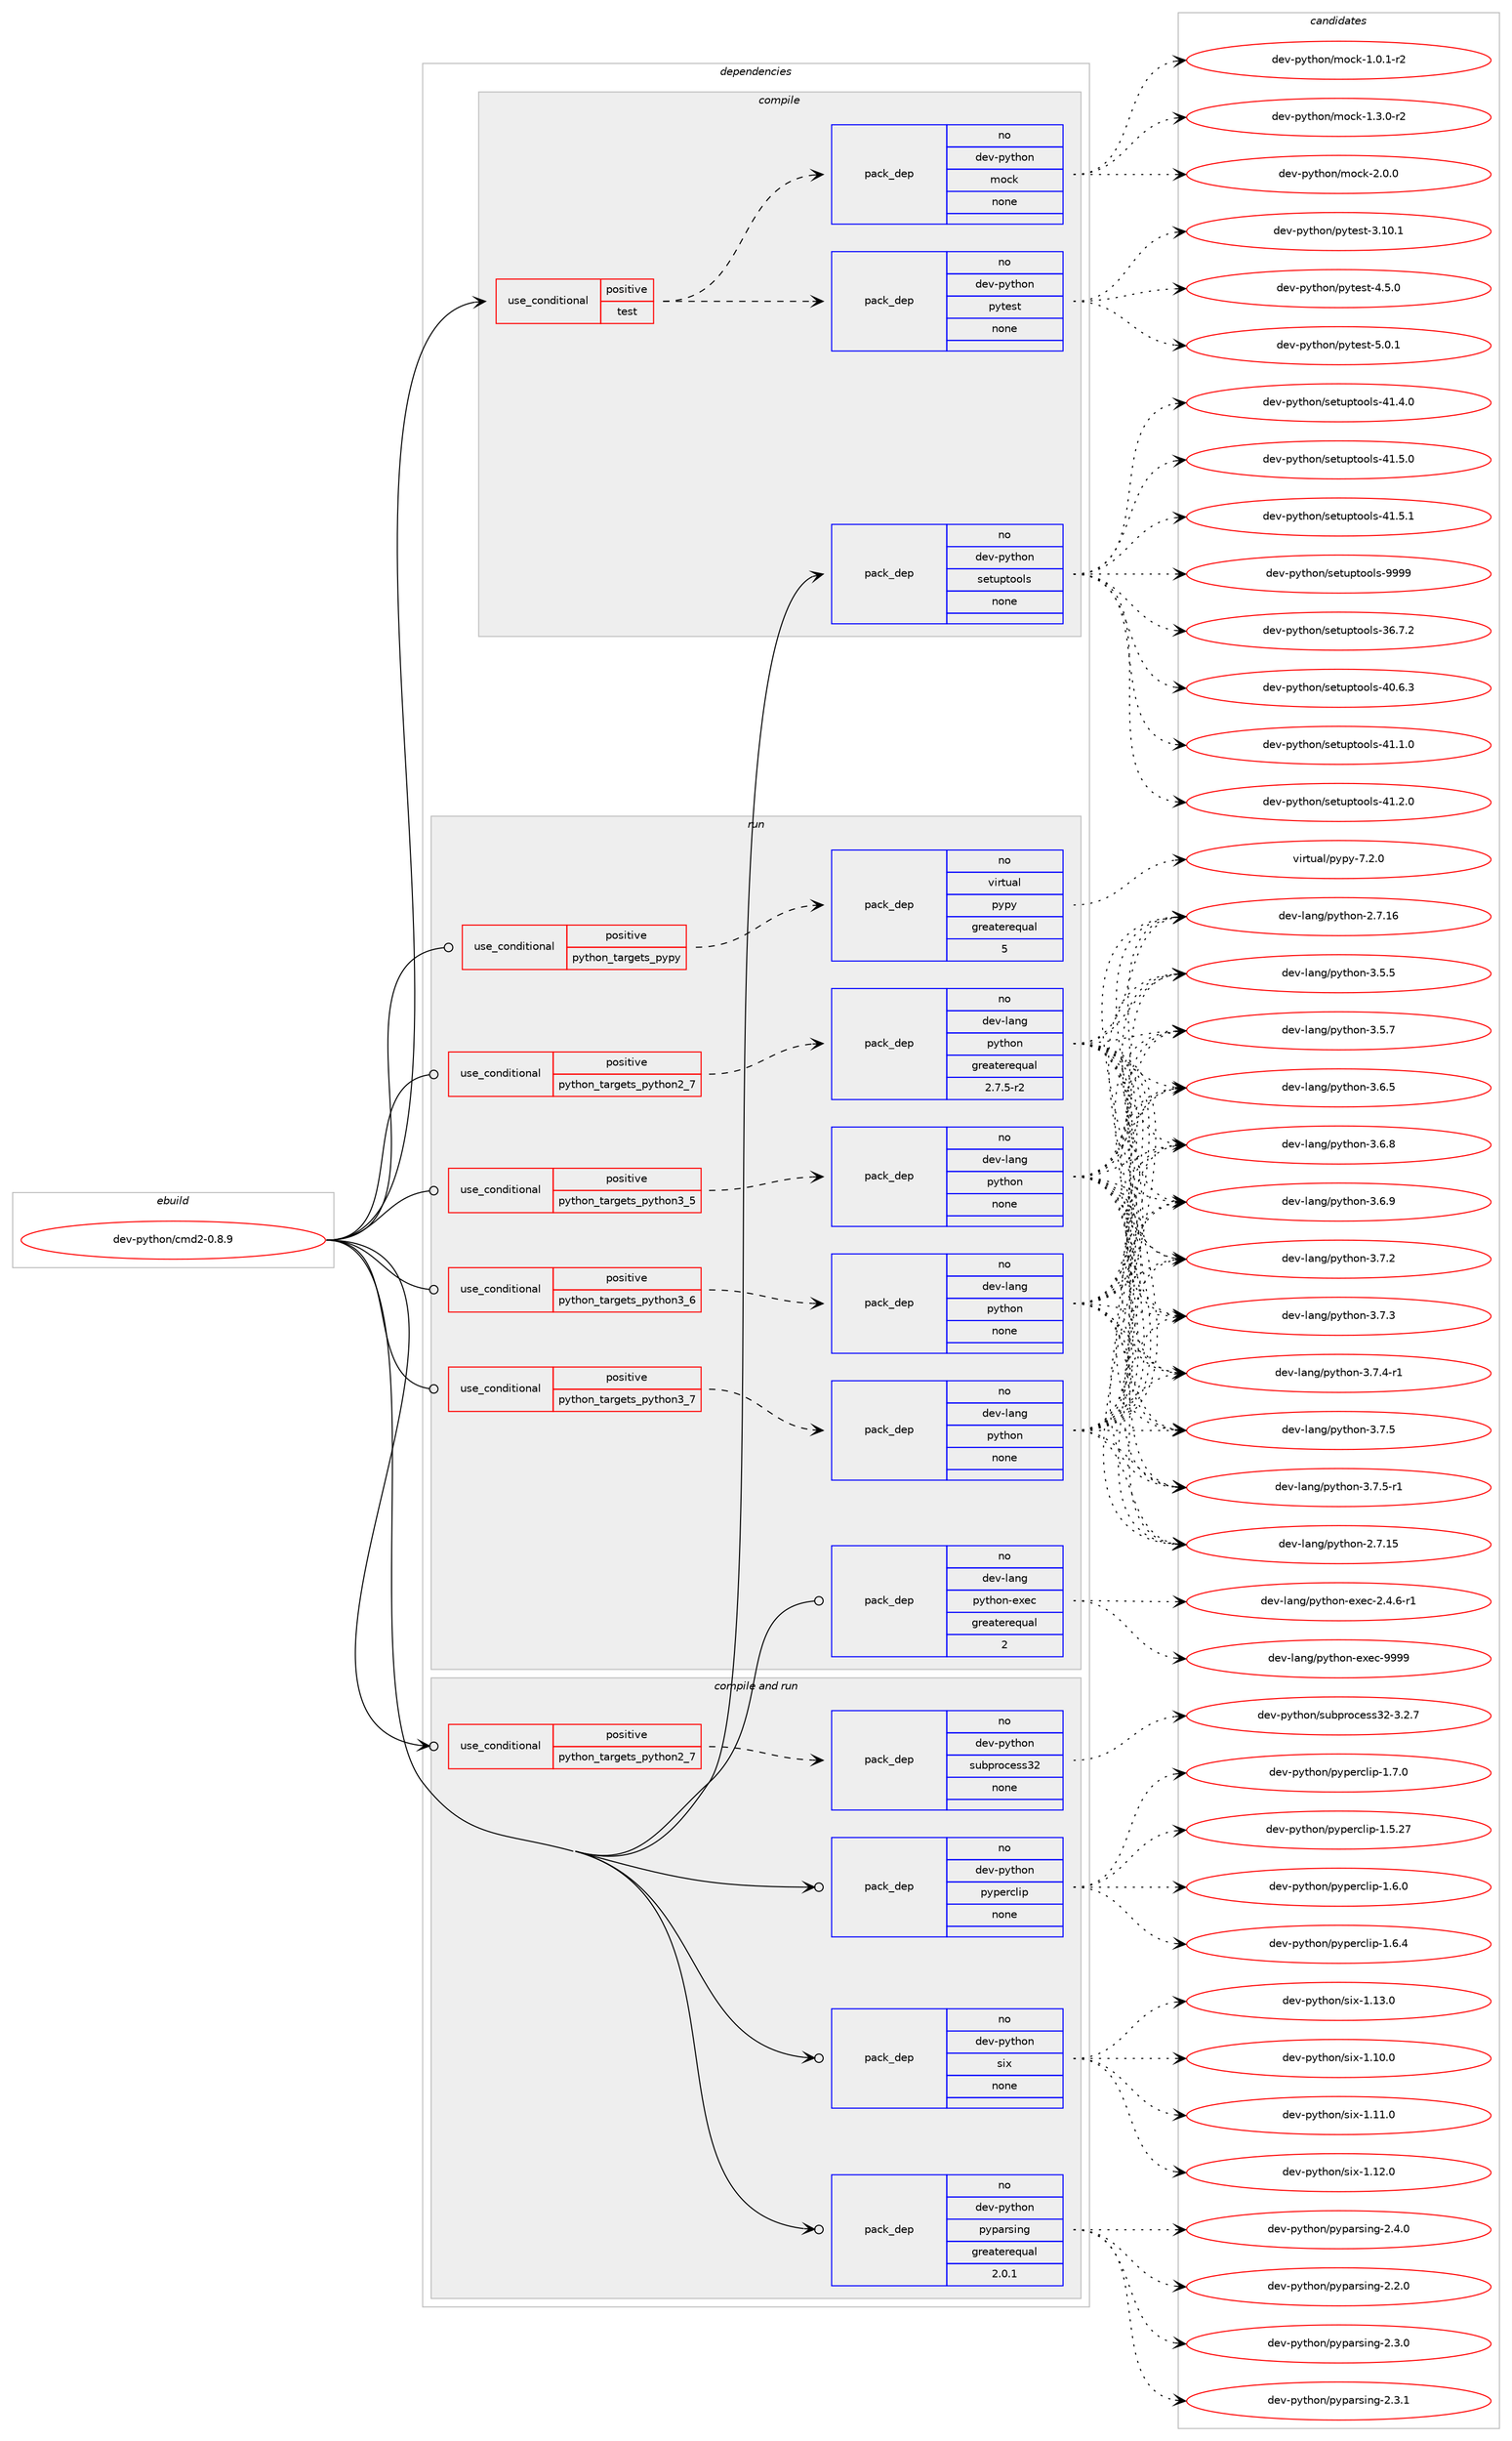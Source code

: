 digraph prolog {

# *************
# Graph options
# *************

newrank=true;
concentrate=true;
compound=true;
graph [rankdir=LR,fontname=Helvetica,fontsize=10,ranksep=1.5];#, ranksep=2.5, nodesep=0.2];
edge  [arrowhead=vee];
node  [fontname=Helvetica,fontsize=10];

# **********
# The ebuild
# **********

subgraph cluster_leftcol {
color=gray;
rank=same;
label=<<i>ebuild</i>>;
id [label="dev-python/cmd2-0.8.9", color=red, width=4, href="../dev-python/cmd2-0.8.9.svg"];
}

# ****************
# The dependencies
# ****************

subgraph cluster_midcol {
color=gray;
label=<<i>dependencies</i>>;
subgraph cluster_compile {
fillcolor="#eeeeee";
style=filled;
label=<<i>compile</i>>;
subgraph cond137680 {
dependency599372 [label=<<TABLE BORDER="0" CELLBORDER="1" CELLSPACING="0" CELLPADDING="4"><TR><TD ROWSPAN="3" CELLPADDING="10">use_conditional</TD></TR><TR><TD>positive</TD></TR><TR><TD>test</TD></TR></TABLE>>, shape=none, color=red];
subgraph pack449913 {
dependency599373 [label=<<TABLE BORDER="0" CELLBORDER="1" CELLSPACING="0" CELLPADDING="4" WIDTH="220"><TR><TD ROWSPAN="6" CELLPADDING="30">pack_dep</TD></TR><TR><TD WIDTH="110">no</TD></TR><TR><TD>dev-python</TD></TR><TR><TD>mock</TD></TR><TR><TD>none</TD></TR><TR><TD></TD></TR></TABLE>>, shape=none, color=blue];
}
dependency599372:e -> dependency599373:w [weight=20,style="dashed",arrowhead="vee"];
subgraph pack449914 {
dependency599374 [label=<<TABLE BORDER="0" CELLBORDER="1" CELLSPACING="0" CELLPADDING="4" WIDTH="220"><TR><TD ROWSPAN="6" CELLPADDING="30">pack_dep</TD></TR><TR><TD WIDTH="110">no</TD></TR><TR><TD>dev-python</TD></TR><TR><TD>pytest</TD></TR><TR><TD>none</TD></TR><TR><TD></TD></TR></TABLE>>, shape=none, color=blue];
}
dependency599372:e -> dependency599374:w [weight=20,style="dashed",arrowhead="vee"];
}
id:e -> dependency599372:w [weight=20,style="solid",arrowhead="vee"];
subgraph pack449915 {
dependency599375 [label=<<TABLE BORDER="0" CELLBORDER="1" CELLSPACING="0" CELLPADDING="4" WIDTH="220"><TR><TD ROWSPAN="6" CELLPADDING="30">pack_dep</TD></TR><TR><TD WIDTH="110">no</TD></TR><TR><TD>dev-python</TD></TR><TR><TD>setuptools</TD></TR><TR><TD>none</TD></TR><TR><TD></TD></TR></TABLE>>, shape=none, color=blue];
}
id:e -> dependency599375:w [weight=20,style="solid",arrowhead="vee"];
}
subgraph cluster_compileandrun {
fillcolor="#eeeeee";
style=filled;
label=<<i>compile and run</i>>;
subgraph cond137681 {
dependency599376 [label=<<TABLE BORDER="0" CELLBORDER="1" CELLSPACING="0" CELLPADDING="4"><TR><TD ROWSPAN="3" CELLPADDING="10">use_conditional</TD></TR><TR><TD>positive</TD></TR><TR><TD>python_targets_python2_7</TD></TR></TABLE>>, shape=none, color=red];
subgraph pack449916 {
dependency599377 [label=<<TABLE BORDER="0" CELLBORDER="1" CELLSPACING="0" CELLPADDING="4" WIDTH="220"><TR><TD ROWSPAN="6" CELLPADDING="30">pack_dep</TD></TR><TR><TD WIDTH="110">no</TD></TR><TR><TD>dev-python</TD></TR><TR><TD>subprocess32</TD></TR><TR><TD>none</TD></TR><TR><TD></TD></TR></TABLE>>, shape=none, color=blue];
}
dependency599376:e -> dependency599377:w [weight=20,style="dashed",arrowhead="vee"];
}
id:e -> dependency599376:w [weight=20,style="solid",arrowhead="odotvee"];
subgraph pack449917 {
dependency599378 [label=<<TABLE BORDER="0" CELLBORDER="1" CELLSPACING="0" CELLPADDING="4" WIDTH="220"><TR><TD ROWSPAN="6" CELLPADDING="30">pack_dep</TD></TR><TR><TD WIDTH="110">no</TD></TR><TR><TD>dev-python</TD></TR><TR><TD>pyparsing</TD></TR><TR><TD>greaterequal</TD></TR><TR><TD>2.0.1</TD></TR></TABLE>>, shape=none, color=blue];
}
id:e -> dependency599378:w [weight=20,style="solid",arrowhead="odotvee"];
subgraph pack449918 {
dependency599379 [label=<<TABLE BORDER="0" CELLBORDER="1" CELLSPACING="0" CELLPADDING="4" WIDTH="220"><TR><TD ROWSPAN="6" CELLPADDING="30">pack_dep</TD></TR><TR><TD WIDTH="110">no</TD></TR><TR><TD>dev-python</TD></TR><TR><TD>pyperclip</TD></TR><TR><TD>none</TD></TR><TR><TD></TD></TR></TABLE>>, shape=none, color=blue];
}
id:e -> dependency599379:w [weight=20,style="solid",arrowhead="odotvee"];
subgraph pack449919 {
dependency599380 [label=<<TABLE BORDER="0" CELLBORDER="1" CELLSPACING="0" CELLPADDING="4" WIDTH="220"><TR><TD ROWSPAN="6" CELLPADDING="30">pack_dep</TD></TR><TR><TD WIDTH="110">no</TD></TR><TR><TD>dev-python</TD></TR><TR><TD>six</TD></TR><TR><TD>none</TD></TR><TR><TD></TD></TR></TABLE>>, shape=none, color=blue];
}
id:e -> dependency599380:w [weight=20,style="solid",arrowhead="odotvee"];
}
subgraph cluster_run {
fillcolor="#eeeeee";
style=filled;
label=<<i>run</i>>;
subgraph cond137682 {
dependency599381 [label=<<TABLE BORDER="0" CELLBORDER="1" CELLSPACING="0" CELLPADDING="4"><TR><TD ROWSPAN="3" CELLPADDING="10">use_conditional</TD></TR><TR><TD>positive</TD></TR><TR><TD>python_targets_pypy</TD></TR></TABLE>>, shape=none, color=red];
subgraph pack449920 {
dependency599382 [label=<<TABLE BORDER="0" CELLBORDER="1" CELLSPACING="0" CELLPADDING="4" WIDTH="220"><TR><TD ROWSPAN="6" CELLPADDING="30">pack_dep</TD></TR><TR><TD WIDTH="110">no</TD></TR><TR><TD>virtual</TD></TR><TR><TD>pypy</TD></TR><TR><TD>greaterequal</TD></TR><TR><TD>5</TD></TR></TABLE>>, shape=none, color=blue];
}
dependency599381:e -> dependency599382:w [weight=20,style="dashed",arrowhead="vee"];
}
id:e -> dependency599381:w [weight=20,style="solid",arrowhead="odot"];
subgraph cond137683 {
dependency599383 [label=<<TABLE BORDER="0" CELLBORDER="1" CELLSPACING="0" CELLPADDING="4"><TR><TD ROWSPAN="3" CELLPADDING="10">use_conditional</TD></TR><TR><TD>positive</TD></TR><TR><TD>python_targets_python2_7</TD></TR></TABLE>>, shape=none, color=red];
subgraph pack449921 {
dependency599384 [label=<<TABLE BORDER="0" CELLBORDER="1" CELLSPACING="0" CELLPADDING="4" WIDTH="220"><TR><TD ROWSPAN="6" CELLPADDING="30">pack_dep</TD></TR><TR><TD WIDTH="110">no</TD></TR><TR><TD>dev-lang</TD></TR><TR><TD>python</TD></TR><TR><TD>greaterequal</TD></TR><TR><TD>2.7.5-r2</TD></TR></TABLE>>, shape=none, color=blue];
}
dependency599383:e -> dependency599384:w [weight=20,style="dashed",arrowhead="vee"];
}
id:e -> dependency599383:w [weight=20,style="solid",arrowhead="odot"];
subgraph cond137684 {
dependency599385 [label=<<TABLE BORDER="0" CELLBORDER="1" CELLSPACING="0" CELLPADDING="4"><TR><TD ROWSPAN="3" CELLPADDING="10">use_conditional</TD></TR><TR><TD>positive</TD></TR><TR><TD>python_targets_python3_5</TD></TR></TABLE>>, shape=none, color=red];
subgraph pack449922 {
dependency599386 [label=<<TABLE BORDER="0" CELLBORDER="1" CELLSPACING="0" CELLPADDING="4" WIDTH="220"><TR><TD ROWSPAN="6" CELLPADDING="30">pack_dep</TD></TR><TR><TD WIDTH="110">no</TD></TR><TR><TD>dev-lang</TD></TR><TR><TD>python</TD></TR><TR><TD>none</TD></TR><TR><TD></TD></TR></TABLE>>, shape=none, color=blue];
}
dependency599385:e -> dependency599386:w [weight=20,style="dashed",arrowhead="vee"];
}
id:e -> dependency599385:w [weight=20,style="solid",arrowhead="odot"];
subgraph cond137685 {
dependency599387 [label=<<TABLE BORDER="0" CELLBORDER="1" CELLSPACING="0" CELLPADDING="4"><TR><TD ROWSPAN="3" CELLPADDING="10">use_conditional</TD></TR><TR><TD>positive</TD></TR><TR><TD>python_targets_python3_6</TD></TR></TABLE>>, shape=none, color=red];
subgraph pack449923 {
dependency599388 [label=<<TABLE BORDER="0" CELLBORDER="1" CELLSPACING="0" CELLPADDING="4" WIDTH="220"><TR><TD ROWSPAN="6" CELLPADDING="30">pack_dep</TD></TR><TR><TD WIDTH="110">no</TD></TR><TR><TD>dev-lang</TD></TR><TR><TD>python</TD></TR><TR><TD>none</TD></TR><TR><TD></TD></TR></TABLE>>, shape=none, color=blue];
}
dependency599387:e -> dependency599388:w [weight=20,style="dashed",arrowhead="vee"];
}
id:e -> dependency599387:w [weight=20,style="solid",arrowhead="odot"];
subgraph cond137686 {
dependency599389 [label=<<TABLE BORDER="0" CELLBORDER="1" CELLSPACING="0" CELLPADDING="4"><TR><TD ROWSPAN="3" CELLPADDING="10">use_conditional</TD></TR><TR><TD>positive</TD></TR><TR><TD>python_targets_python3_7</TD></TR></TABLE>>, shape=none, color=red];
subgraph pack449924 {
dependency599390 [label=<<TABLE BORDER="0" CELLBORDER="1" CELLSPACING="0" CELLPADDING="4" WIDTH="220"><TR><TD ROWSPAN="6" CELLPADDING="30">pack_dep</TD></TR><TR><TD WIDTH="110">no</TD></TR><TR><TD>dev-lang</TD></TR><TR><TD>python</TD></TR><TR><TD>none</TD></TR><TR><TD></TD></TR></TABLE>>, shape=none, color=blue];
}
dependency599389:e -> dependency599390:w [weight=20,style="dashed",arrowhead="vee"];
}
id:e -> dependency599389:w [weight=20,style="solid",arrowhead="odot"];
subgraph pack449925 {
dependency599391 [label=<<TABLE BORDER="0" CELLBORDER="1" CELLSPACING="0" CELLPADDING="4" WIDTH="220"><TR><TD ROWSPAN="6" CELLPADDING="30">pack_dep</TD></TR><TR><TD WIDTH="110">no</TD></TR><TR><TD>dev-lang</TD></TR><TR><TD>python-exec</TD></TR><TR><TD>greaterequal</TD></TR><TR><TD>2</TD></TR></TABLE>>, shape=none, color=blue];
}
id:e -> dependency599391:w [weight=20,style="solid",arrowhead="odot"];
}
}

# **************
# The candidates
# **************

subgraph cluster_choices {
rank=same;
color=gray;
label=<<i>candidates</i>>;

subgraph choice449913 {
color=black;
nodesep=1;
choice1001011184511212111610411111047109111991074549464846494511450 [label="dev-python/mock-1.0.1-r2", color=red, width=4,href="../dev-python/mock-1.0.1-r2.svg"];
choice1001011184511212111610411111047109111991074549465146484511450 [label="dev-python/mock-1.3.0-r2", color=red, width=4,href="../dev-python/mock-1.3.0-r2.svg"];
choice100101118451121211161041111104710911199107455046484648 [label="dev-python/mock-2.0.0", color=red, width=4,href="../dev-python/mock-2.0.0.svg"];
dependency599373:e -> choice1001011184511212111610411111047109111991074549464846494511450:w [style=dotted,weight="100"];
dependency599373:e -> choice1001011184511212111610411111047109111991074549465146484511450:w [style=dotted,weight="100"];
dependency599373:e -> choice100101118451121211161041111104710911199107455046484648:w [style=dotted,weight="100"];
}
subgraph choice449914 {
color=black;
nodesep=1;
choice100101118451121211161041111104711212111610111511645514649484649 [label="dev-python/pytest-3.10.1", color=red, width=4,href="../dev-python/pytest-3.10.1.svg"];
choice1001011184511212111610411111047112121116101115116455246534648 [label="dev-python/pytest-4.5.0", color=red, width=4,href="../dev-python/pytest-4.5.0.svg"];
choice1001011184511212111610411111047112121116101115116455346484649 [label="dev-python/pytest-5.0.1", color=red, width=4,href="../dev-python/pytest-5.0.1.svg"];
dependency599374:e -> choice100101118451121211161041111104711212111610111511645514649484649:w [style=dotted,weight="100"];
dependency599374:e -> choice1001011184511212111610411111047112121116101115116455246534648:w [style=dotted,weight="100"];
dependency599374:e -> choice1001011184511212111610411111047112121116101115116455346484649:w [style=dotted,weight="100"];
}
subgraph choice449915 {
color=black;
nodesep=1;
choice100101118451121211161041111104711510111611711211611111110811545515446554650 [label="dev-python/setuptools-36.7.2", color=red, width=4,href="../dev-python/setuptools-36.7.2.svg"];
choice100101118451121211161041111104711510111611711211611111110811545524846544651 [label="dev-python/setuptools-40.6.3", color=red, width=4,href="../dev-python/setuptools-40.6.3.svg"];
choice100101118451121211161041111104711510111611711211611111110811545524946494648 [label="dev-python/setuptools-41.1.0", color=red, width=4,href="../dev-python/setuptools-41.1.0.svg"];
choice100101118451121211161041111104711510111611711211611111110811545524946504648 [label="dev-python/setuptools-41.2.0", color=red, width=4,href="../dev-python/setuptools-41.2.0.svg"];
choice100101118451121211161041111104711510111611711211611111110811545524946524648 [label="dev-python/setuptools-41.4.0", color=red, width=4,href="../dev-python/setuptools-41.4.0.svg"];
choice100101118451121211161041111104711510111611711211611111110811545524946534648 [label="dev-python/setuptools-41.5.0", color=red, width=4,href="../dev-python/setuptools-41.5.0.svg"];
choice100101118451121211161041111104711510111611711211611111110811545524946534649 [label="dev-python/setuptools-41.5.1", color=red, width=4,href="../dev-python/setuptools-41.5.1.svg"];
choice10010111845112121116104111110471151011161171121161111111081154557575757 [label="dev-python/setuptools-9999", color=red, width=4,href="../dev-python/setuptools-9999.svg"];
dependency599375:e -> choice100101118451121211161041111104711510111611711211611111110811545515446554650:w [style=dotted,weight="100"];
dependency599375:e -> choice100101118451121211161041111104711510111611711211611111110811545524846544651:w [style=dotted,weight="100"];
dependency599375:e -> choice100101118451121211161041111104711510111611711211611111110811545524946494648:w [style=dotted,weight="100"];
dependency599375:e -> choice100101118451121211161041111104711510111611711211611111110811545524946504648:w [style=dotted,weight="100"];
dependency599375:e -> choice100101118451121211161041111104711510111611711211611111110811545524946524648:w [style=dotted,weight="100"];
dependency599375:e -> choice100101118451121211161041111104711510111611711211611111110811545524946534648:w [style=dotted,weight="100"];
dependency599375:e -> choice100101118451121211161041111104711510111611711211611111110811545524946534649:w [style=dotted,weight="100"];
dependency599375:e -> choice10010111845112121116104111110471151011161171121161111111081154557575757:w [style=dotted,weight="100"];
}
subgraph choice449916 {
color=black;
nodesep=1;
choice100101118451121211161041111104711511798112114111991011151155150455146504655 [label="dev-python/subprocess32-3.2.7", color=red, width=4,href="../dev-python/subprocess32-3.2.7.svg"];
dependency599377:e -> choice100101118451121211161041111104711511798112114111991011151155150455146504655:w [style=dotted,weight="100"];
}
subgraph choice449917 {
color=black;
nodesep=1;
choice100101118451121211161041111104711212111297114115105110103455046504648 [label="dev-python/pyparsing-2.2.0", color=red, width=4,href="../dev-python/pyparsing-2.2.0.svg"];
choice100101118451121211161041111104711212111297114115105110103455046514648 [label="dev-python/pyparsing-2.3.0", color=red, width=4,href="../dev-python/pyparsing-2.3.0.svg"];
choice100101118451121211161041111104711212111297114115105110103455046514649 [label="dev-python/pyparsing-2.3.1", color=red, width=4,href="../dev-python/pyparsing-2.3.1.svg"];
choice100101118451121211161041111104711212111297114115105110103455046524648 [label="dev-python/pyparsing-2.4.0", color=red, width=4,href="../dev-python/pyparsing-2.4.0.svg"];
dependency599378:e -> choice100101118451121211161041111104711212111297114115105110103455046504648:w [style=dotted,weight="100"];
dependency599378:e -> choice100101118451121211161041111104711212111297114115105110103455046514648:w [style=dotted,weight="100"];
dependency599378:e -> choice100101118451121211161041111104711212111297114115105110103455046514649:w [style=dotted,weight="100"];
dependency599378:e -> choice100101118451121211161041111104711212111297114115105110103455046524648:w [style=dotted,weight="100"];
}
subgraph choice449918 {
color=black;
nodesep=1;
choice10010111845112121116104111110471121211121011149910810511245494653465055 [label="dev-python/pyperclip-1.5.27", color=red, width=4,href="../dev-python/pyperclip-1.5.27.svg"];
choice100101118451121211161041111104711212111210111499108105112454946544648 [label="dev-python/pyperclip-1.6.0", color=red, width=4,href="../dev-python/pyperclip-1.6.0.svg"];
choice100101118451121211161041111104711212111210111499108105112454946544652 [label="dev-python/pyperclip-1.6.4", color=red, width=4,href="../dev-python/pyperclip-1.6.4.svg"];
choice100101118451121211161041111104711212111210111499108105112454946554648 [label="dev-python/pyperclip-1.7.0", color=red, width=4,href="../dev-python/pyperclip-1.7.0.svg"];
dependency599379:e -> choice10010111845112121116104111110471121211121011149910810511245494653465055:w [style=dotted,weight="100"];
dependency599379:e -> choice100101118451121211161041111104711212111210111499108105112454946544648:w [style=dotted,weight="100"];
dependency599379:e -> choice100101118451121211161041111104711212111210111499108105112454946544652:w [style=dotted,weight="100"];
dependency599379:e -> choice100101118451121211161041111104711212111210111499108105112454946554648:w [style=dotted,weight="100"];
}
subgraph choice449919 {
color=black;
nodesep=1;
choice100101118451121211161041111104711510512045494649484648 [label="dev-python/six-1.10.0", color=red, width=4,href="../dev-python/six-1.10.0.svg"];
choice100101118451121211161041111104711510512045494649494648 [label="dev-python/six-1.11.0", color=red, width=4,href="../dev-python/six-1.11.0.svg"];
choice100101118451121211161041111104711510512045494649504648 [label="dev-python/six-1.12.0", color=red, width=4,href="../dev-python/six-1.12.0.svg"];
choice100101118451121211161041111104711510512045494649514648 [label="dev-python/six-1.13.0", color=red, width=4,href="../dev-python/six-1.13.0.svg"];
dependency599380:e -> choice100101118451121211161041111104711510512045494649484648:w [style=dotted,weight="100"];
dependency599380:e -> choice100101118451121211161041111104711510512045494649494648:w [style=dotted,weight="100"];
dependency599380:e -> choice100101118451121211161041111104711510512045494649504648:w [style=dotted,weight="100"];
dependency599380:e -> choice100101118451121211161041111104711510512045494649514648:w [style=dotted,weight="100"];
}
subgraph choice449920 {
color=black;
nodesep=1;
choice1181051141161179710847112121112121455546504648 [label="virtual/pypy-7.2.0", color=red, width=4,href="../virtual/pypy-7.2.0.svg"];
dependency599382:e -> choice1181051141161179710847112121112121455546504648:w [style=dotted,weight="100"];
}
subgraph choice449921 {
color=black;
nodesep=1;
choice10010111845108971101034711212111610411111045504655464953 [label="dev-lang/python-2.7.15", color=red, width=4,href="../dev-lang/python-2.7.15.svg"];
choice10010111845108971101034711212111610411111045504655464954 [label="dev-lang/python-2.7.16", color=red, width=4,href="../dev-lang/python-2.7.16.svg"];
choice100101118451089711010347112121116104111110455146534653 [label="dev-lang/python-3.5.5", color=red, width=4,href="../dev-lang/python-3.5.5.svg"];
choice100101118451089711010347112121116104111110455146534655 [label="dev-lang/python-3.5.7", color=red, width=4,href="../dev-lang/python-3.5.7.svg"];
choice100101118451089711010347112121116104111110455146544653 [label="dev-lang/python-3.6.5", color=red, width=4,href="../dev-lang/python-3.6.5.svg"];
choice100101118451089711010347112121116104111110455146544656 [label="dev-lang/python-3.6.8", color=red, width=4,href="../dev-lang/python-3.6.8.svg"];
choice100101118451089711010347112121116104111110455146544657 [label="dev-lang/python-3.6.9", color=red, width=4,href="../dev-lang/python-3.6.9.svg"];
choice100101118451089711010347112121116104111110455146554650 [label="dev-lang/python-3.7.2", color=red, width=4,href="../dev-lang/python-3.7.2.svg"];
choice100101118451089711010347112121116104111110455146554651 [label="dev-lang/python-3.7.3", color=red, width=4,href="../dev-lang/python-3.7.3.svg"];
choice1001011184510897110103471121211161041111104551465546524511449 [label="dev-lang/python-3.7.4-r1", color=red, width=4,href="../dev-lang/python-3.7.4-r1.svg"];
choice100101118451089711010347112121116104111110455146554653 [label="dev-lang/python-3.7.5", color=red, width=4,href="../dev-lang/python-3.7.5.svg"];
choice1001011184510897110103471121211161041111104551465546534511449 [label="dev-lang/python-3.7.5-r1", color=red, width=4,href="../dev-lang/python-3.7.5-r1.svg"];
dependency599384:e -> choice10010111845108971101034711212111610411111045504655464953:w [style=dotted,weight="100"];
dependency599384:e -> choice10010111845108971101034711212111610411111045504655464954:w [style=dotted,weight="100"];
dependency599384:e -> choice100101118451089711010347112121116104111110455146534653:w [style=dotted,weight="100"];
dependency599384:e -> choice100101118451089711010347112121116104111110455146534655:w [style=dotted,weight="100"];
dependency599384:e -> choice100101118451089711010347112121116104111110455146544653:w [style=dotted,weight="100"];
dependency599384:e -> choice100101118451089711010347112121116104111110455146544656:w [style=dotted,weight="100"];
dependency599384:e -> choice100101118451089711010347112121116104111110455146544657:w [style=dotted,weight="100"];
dependency599384:e -> choice100101118451089711010347112121116104111110455146554650:w [style=dotted,weight="100"];
dependency599384:e -> choice100101118451089711010347112121116104111110455146554651:w [style=dotted,weight="100"];
dependency599384:e -> choice1001011184510897110103471121211161041111104551465546524511449:w [style=dotted,weight="100"];
dependency599384:e -> choice100101118451089711010347112121116104111110455146554653:w [style=dotted,weight="100"];
dependency599384:e -> choice1001011184510897110103471121211161041111104551465546534511449:w [style=dotted,weight="100"];
}
subgraph choice449922 {
color=black;
nodesep=1;
choice10010111845108971101034711212111610411111045504655464953 [label="dev-lang/python-2.7.15", color=red, width=4,href="../dev-lang/python-2.7.15.svg"];
choice10010111845108971101034711212111610411111045504655464954 [label="dev-lang/python-2.7.16", color=red, width=4,href="../dev-lang/python-2.7.16.svg"];
choice100101118451089711010347112121116104111110455146534653 [label="dev-lang/python-3.5.5", color=red, width=4,href="../dev-lang/python-3.5.5.svg"];
choice100101118451089711010347112121116104111110455146534655 [label="dev-lang/python-3.5.7", color=red, width=4,href="../dev-lang/python-3.5.7.svg"];
choice100101118451089711010347112121116104111110455146544653 [label="dev-lang/python-3.6.5", color=red, width=4,href="../dev-lang/python-3.6.5.svg"];
choice100101118451089711010347112121116104111110455146544656 [label="dev-lang/python-3.6.8", color=red, width=4,href="../dev-lang/python-3.6.8.svg"];
choice100101118451089711010347112121116104111110455146544657 [label="dev-lang/python-3.6.9", color=red, width=4,href="../dev-lang/python-3.6.9.svg"];
choice100101118451089711010347112121116104111110455146554650 [label="dev-lang/python-3.7.2", color=red, width=4,href="../dev-lang/python-3.7.2.svg"];
choice100101118451089711010347112121116104111110455146554651 [label="dev-lang/python-3.7.3", color=red, width=4,href="../dev-lang/python-3.7.3.svg"];
choice1001011184510897110103471121211161041111104551465546524511449 [label="dev-lang/python-3.7.4-r1", color=red, width=4,href="../dev-lang/python-3.7.4-r1.svg"];
choice100101118451089711010347112121116104111110455146554653 [label="dev-lang/python-3.7.5", color=red, width=4,href="../dev-lang/python-3.7.5.svg"];
choice1001011184510897110103471121211161041111104551465546534511449 [label="dev-lang/python-3.7.5-r1", color=red, width=4,href="../dev-lang/python-3.7.5-r1.svg"];
dependency599386:e -> choice10010111845108971101034711212111610411111045504655464953:w [style=dotted,weight="100"];
dependency599386:e -> choice10010111845108971101034711212111610411111045504655464954:w [style=dotted,weight="100"];
dependency599386:e -> choice100101118451089711010347112121116104111110455146534653:w [style=dotted,weight="100"];
dependency599386:e -> choice100101118451089711010347112121116104111110455146534655:w [style=dotted,weight="100"];
dependency599386:e -> choice100101118451089711010347112121116104111110455146544653:w [style=dotted,weight="100"];
dependency599386:e -> choice100101118451089711010347112121116104111110455146544656:w [style=dotted,weight="100"];
dependency599386:e -> choice100101118451089711010347112121116104111110455146544657:w [style=dotted,weight="100"];
dependency599386:e -> choice100101118451089711010347112121116104111110455146554650:w [style=dotted,weight="100"];
dependency599386:e -> choice100101118451089711010347112121116104111110455146554651:w [style=dotted,weight="100"];
dependency599386:e -> choice1001011184510897110103471121211161041111104551465546524511449:w [style=dotted,weight="100"];
dependency599386:e -> choice100101118451089711010347112121116104111110455146554653:w [style=dotted,weight="100"];
dependency599386:e -> choice1001011184510897110103471121211161041111104551465546534511449:w [style=dotted,weight="100"];
}
subgraph choice449923 {
color=black;
nodesep=1;
choice10010111845108971101034711212111610411111045504655464953 [label="dev-lang/python-2.7.15", color=red, width=4,href="../dev-lang/python-2.7.15.svg"];
choice10010111845108971101034711212111610411111045504655464954 [label="dev-lang/python-2.7.16", color=red, width=4,href="../dev-lang/python-2.7.16.svg"];
choice100101118451089711010347112121116104111110455146534653 [label="dev-lang/python-3.5.5", color=red, width=4,href="../dev-lang/python-3.5.5.svg"];
choice100101118451089711010347112121116104111110455146534655 [label="dev-lang/python-3.5.7", color=red, width=4,href="../dev-lang/python-3.5.7.svg"];
choice100101118451089711010347112121116104111110455146544653 [label="dev-lang/python-3.6.5", color=red, width=4,href="../dev-lang/python-3.6.5.svg"];
choice100101118451089711010347112121116104111110455146544656 [label="dev-lang/python-3.6.8", color=red, width=4,href="../dev-lang/python-3.6.8.svg"];
choice100101118451089711010347112121116104111110455146544657 [label="dev-lang/python-3.6.9", color=red, width=4,href="../dev-lang/python-3.6.9.svg"];
choice100101118451089711010347112121116104111110455146554650 [label="dev-lang/python-3.7.2", color=red, width=4,href="../dev-lang/python-3.7.2.svg"];
choice100101118451089711010347112121116104111110455146554651 [label="dev-lang/python-3.7.3", color=red, width=4,href="../dev-lang/python-3.7.3.svg"];
choice1001011184510897110103471121211161041111104551465546524511449 [label="dev-lang/python-3.7.4-r1", color=red, width=4,href="../dev-lang/python-3.7.4-r1.svg"];
choice100101118451089711010347112121116104111110455146554653 [label="dev-lang/python-3.7.5", color=red, width=4,href="../dev-lang/python-3.7.5.svg"];
choice1001011184510897110103471121211161041111104551465546534511449 [label="dev-lang/python-3.7.5-r1", color=red, width=4,href="../dev-lang/python-3.7.5-r1.svg"];
dependency599388:e -> choice10010111845108971101034711212111610411111045504655464953:w [style=dotted,weight="100"];
dependency599388:e -> choice10010111845108971101034711212111610411111045504655464954:w [style=dotted,weight="100"];
dependency599388:e -> choice100101118451089711010347112121116104111110455146534653:w [style=dotted,weight="100"];
dependency599388:e -> choice100101118451089711010347112121116104111110455146534655:w [style=dotted,weight="100"];
dependency599388:e -> choice100101118451089711010347112121116104111110455146544653:w [style=dotted,weight="100"];
dependency599388:e -> choice100101118451089711010347112121116104111110455146544656:w [style=dotted,weight="100"];
dependency599388:e -> choice100101118451089711010347112121116104111110455146544657:w [style=dotted,weight="100"];
dependency599388:e -> choice100101118451089711010347112121116104111110455146554650:w [style=dotted,weight="100"];
dependency599388:e -> choice100101118451089711010347112121116104111110455146554651:w [style=dotted,weight="100"];
dependency599388:e -> choice1001011184510897110103471121211161041111104551465546524511449:w [style=dotted,weight="100"];
dependency599388:e -> choice100101118451089711010347112121116104111110455146554653:w [style=dotted,weight="100"];
dependency599388:e -> choice1001011184510897110103471121211161041111104551465546534511449:w [style=dotted,weight="100"];
}
subgraph choice449924 {
color=black;
nodesep=1;
choice10010111845108971101034711212111610411111045504655464953 [label="dev-lang/python-2.7.15", color=red, width=4,href="../dev-lang/python-2.7.15.svg"];
choice10010111845108971101034711212111610411111045504655464954 [label="dev-lang/python-2.7.16", color=red, width=4,href="../dev-lang/python-2.7.16.svg"];
choice100101118451089711010347112121116104111110455146534653 [label="dev-lang/python-3.5.5", color=red, width=4,href="../dev-lang/python-3.5.5.svg"];
choice100101118451089711010347112121116104111110455146534655 [label="dev-lang/python-3.5.7", color=red, width=4,href="../dev-lang/python-3.5.7.svg"];
choice100101118451089711010347112121116104111110455146544653 [label="dev-lang/python-3.6.5", color=red, width=4,href="../dev-lang/python-3.6.5.svg"];
choice100101118451089711010347112121116104111110455146544656 [label="dev-lang/python-3.6.8", color=red, width=4,href="../dev-lang/python-3.6.8.svg"];
choice100101118451089711010347112121116104111110455146544657 [label="dev-lang/python-3.6.9", color=red, width=4,href="../dev-lang/python-3.6.9.svg"];
choice100101118451089711010347112121116104111110455146554650 [label="dev-lang/python-3.7.2", color=red, width=4,href="../dev-lang/python-3.7.2.svg"];
choice100101118451089711010347112121116104111110455146554651 [label="dev-lang/python-3.7.3", color=red, width=4,href="../dev-lang/python-3.7.3.svg"];
choice1001011184510897110103471121211161041111104551465546524511449 [label="dev-lang/python-3.7.4-r1", color=red, width=4,href="../dev-lang/python-3.7.4-r1.svg"];
choice100101118451089711010347112121116104111110455146554653 [label="dev-lang/python-3.7.5", color=red, width=4,href="../dev-lang/python-3.7.5.svg"];
choice1001011184510897110103471121211161041111104551465546534511449 [label="dev-lang/python-3.7.5-r1", color=red, width=4,href="../dev-lang/python-3.7.5-r1.svg"];
dependency599390:e -> choice10010111845108971101034711212111610411111045504655464953:w [style=dotted,weight="100"];
dependency599390:e -> choice10010111845108971101034711212111610411111045504655464954:w [style=dotted,weight="100"];
dependency599390:e -> choice100101118451089711010347112121116104111110455146534653:w [style=dotted,weight="100"];
dependency599390:e -> choice100101118451089711010347112121116104111110455146534655:w [style=dotted,weight="100"];
dependency599390:e -> choice100101118451089711010347112121116104111110455146544653:w [style=dotted,weight="100"];
dependency599390:e -> choice100101118451089711010347112121116104111110455146544656:w [style=dotted,weight="100"];
dependency599390:e -> choice100101118451089711010347112121116104111110455146544657:w [style=dotted,weight="100"];
dependency599390:e -> choice100101118451089711010347112121116104111110455146554650:w [style=dotted,weight="100"];
dependency599390:e -> choice100101118451089711010347112121116104111110455146554651:w [style=dotted,weight="100"];
dependency599390:e -> choice1001011184510897110103471121211161041111104551465546524511449:w [style=dotted,weight="100"];
dependency599390:e -> choice100101118451089711010347112121116104111110455146554653:w [style=dotted,weight="100"];
dependency599390:e -> choice1001011184510897110103471121211161041111104551465546534511449:w [style=dotted,weight="100"];
}
subgraph choice449925 {
color=black;
nodesep=1;
choice10010111845108971101034711212111610411111045101120101994550465246544511449 [label="dev-lang/python-exec-2.4.6-r1", color=red, width=4,href="../dev-lang/python-exec-2.4.6-r1.svg"];
choice10010111845108971101034711212111610411111045101120101994557575757 [label="dev-lang/python-exec-9999", color=red, width=4,href="../dev-lang/python-exec-9999.svg"];
dependency599391:e -> choice10010111845108971101034711212111610411111045101120101994550465246544511449:w [style=dotted,weight="100"];
dependency599391:e -> choice10010111845108971101034711212111610411111045101120101994557575757:w [style=dotted,weight="100"];
}
}

}
